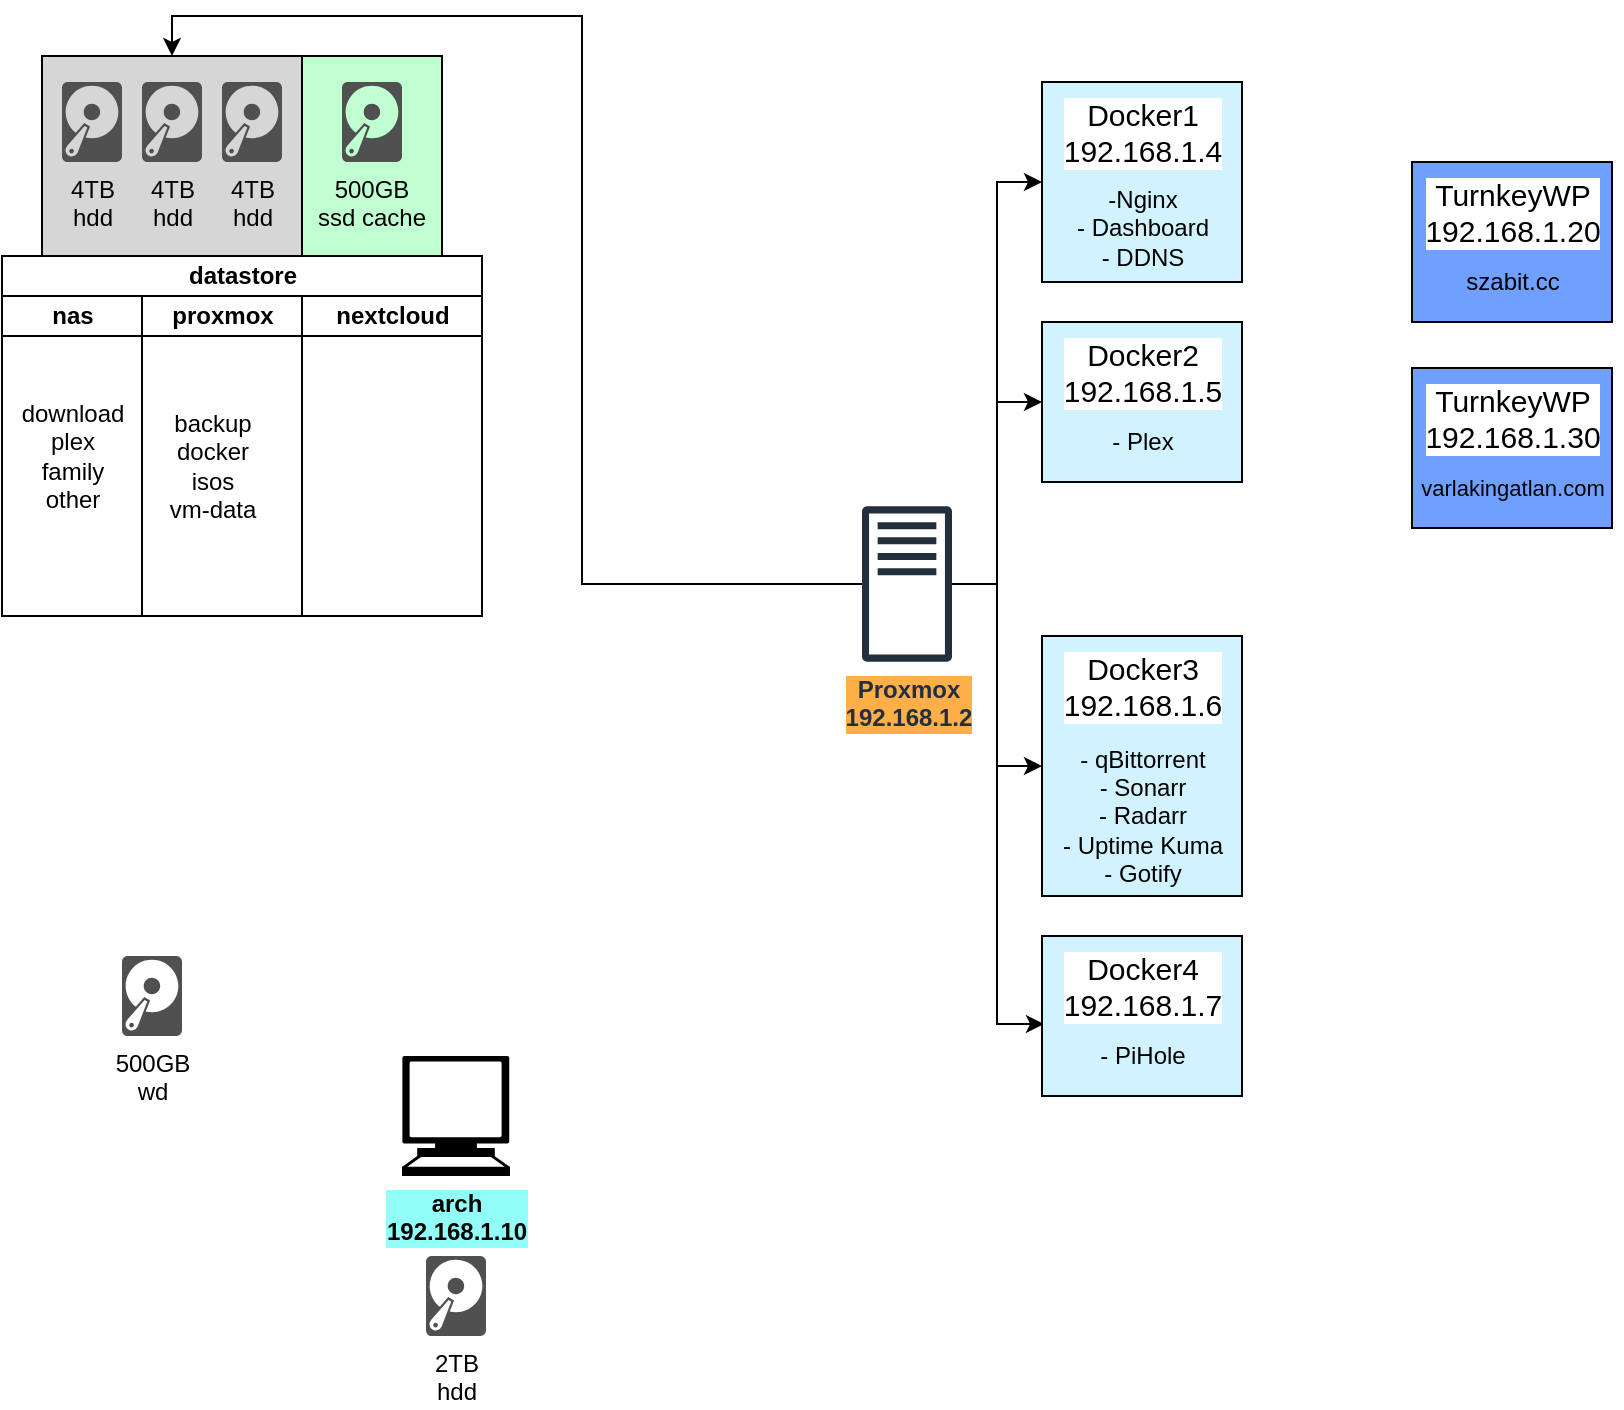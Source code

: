 <mxfile version="21.2.9" type="github">
  <diagram name="Page-1" id="GawN0sBzUaCXgQbSJTzt">
    <mxGraphModel dx="1434" dy="790" grid="1" gridSize="10" guides="1" tooltips="1" connect="1" arrows="1" fold="1" page="1" pageScale="1" pageWidth="1169" pageHeight="826" math="0" shadow="0">
      <root>
        <mxCell id="0" />
        <mxCell id="1" parent="0" />
        <mxCell id="Fs72LVVjV9bSrvQO9REc-51" value="" style="rounded=0;whiteSpace=wrap;html=1;fillColor=#BFFFD0;direction=east;" parent="1" vertex="1">
          <mxGeometry x="190" y="110" width="70" height="100" as="geometry" />
        </mxCell>
        <mxCell id="Fs72LVVjV9bSrvQO9REc-50" value="" style="rounded=0;whiteSpace=wrap;html=1;fillColor=#D6D6D6;direction=east;" parent="1" vertex="1">
          <mxGeometry x="60" y="110" width="130" height="100" as="geometry" />
        </mxCell>
        <mxCell id="Fs72LVVjV9bSrvQO9REc-40" style="edgeStyle=orthogonalEdgeStyle;rounded=0;orthogonalLoop=1;jettySize=auto;html=1;entryX=0;entryY=0.5;entryDx=0;entryDy=0;" parent="1" source="Fs72LVVjV9bSrvQO9REc-1" target="Fs72LVVjV9bSrvQO9REc-2" edge="1">
          <mxGeometry relative="1" as="geometry" />
        </mxCell>
        <mxCell id="Fs72LVVjV9bSrvQO9REc-41" style="edgeStyle=orthogonalEdgeStyle;rounded=0;orthogonalLoop=1;jettySize=auto;html=1;entryX=0;entryY=0.5;entryDx=0;entryDy=0;" parent="1" source="Fs72LVVjV9bSrvQO9REc-1" target="Fs72LVVjV9bSrvQO9REc-33" edge="1">
          <mxGeometry relative="1" as="geometry" />
        </mxCell>
        <mxCell id="Fs72LVVjV9bSrvQO9REc-47" style="edgeStyle=orthogonalEdgeStyle;rounded=0;orthogonalLoop=1;jettySize=auto;html=1;entryX=0;entryY=0.5;entryDx=0;entryDy=0;" parent="1" source="Fs72LVVjV9bSrvQO9REc-1" target="Fs72LVVjV9bSrvQO9REc-43" edge="1">
          <mxGeometry relative="1" as="geometry" />
        </mxCell>
        <mxCell id="Fs72LVVjV9bSrvQO9REc-64" style="edgeStyle=orthogonalEdgeStyle;rounded=0;orthogonalLoop=1;jettySize=auto;html=1;entryX=0.01;entryY=0.88;entryDx=0;entryDy=0;entryPerimeter=0;" parent="1" source="Fs72LVVjV9bSrvQO9REc-1" target="Fs72LVVjV9bSrvQO9REc-62" edge="1">
          <mxGeometry relative="1" as="geometry" />
        </mxCell>
        <mxCell id="Fs72LVVjV9bSrvQO9REc-71" style="edgeStyle=orthogonalEdgeStyle;rounded=0;orthogonalLoop=1;jettySize=auto;html=1;entryX=0.5;entryY=0;entryDx=0;entryDy=0;" parent="1" source="Fs72LVVjV9bSrvQO9REc-1" target="Fs72LVVjV9bSrvQO9REc-50" edge="1">
          <mxGeometry relative="1" as="geometry" />
        </mxCell>
        <mxCell id="Fs72LVVjV9bSrvQO9REc-1" value="&lt;div&gt;&lt;b&gt;Proxmox&lt;/b&gt;&lt;/div&gt;&lt;div&gt;&lt;b&gt;192.168.1.2&lt;/b&gt;&lt;/div&gt;" style="sketch=0;outlineConnect=0;fontColor=#232F3E;gradientColor=none;fillColor=#232F3D;strokeColor=none;dashed=0;verticalLabelPosition=bottom;verticalAlign=top;align=center;html=1;fontSize=12;fontStyle=0;aspect=fixed;pointerEvents=1;shape=mxgraph.aws4.traditional_server;labelBackgroundColor=#FFAF47;" parent="1" vertex="1">
          <mxGeometry x="470" y="335" width="45" height="78" as="geometry" />
        </mxCell>
        <mxCell id="Fs72LVVjV9bSrvQO9REc-2" value="&lt;div align=&quot;center&quot;&gt;&lt;br&gt;&lt;/div&gt;" style="whiteSpace=wrap;html=1;align=center;labelBackgroundColor=none;labelBorderColor=none;fillColor=#D1F3FF;direction=east;" parent="1" vertex="1">
          <mxGeometry x="560" y="123" width="100" height="100" as="geometry" />
        </mxCell>
        <mxCell id="Fs72LVVjV9bSrvQO9REc-4" value="&lt;div style=&quot;font-size: 15px;&quot;&gt;Docker1&lt;/div&gt;&lt;div style=&quot;font-size: 15px;&quot;&gt;192.168.1.4&lt;/div&gt;" style="text;html=1;align=center;verticalAlign=middle;resizable=0;points=[];autosize=1;strokeColor=none;fillColor=none;labelBackgroundColor=default;spacing=1;spacingLeft=0;spacingTop=0;labelPosition=center;verticalLabelPosition=middle;labelBorderColor=none;fontSize=15;horizontal=1;" parent="1" vertex="1">
          <mxGeometry x="560" y="123" width="100" height="50" as="geometry" />
        </mxCell>
        <mxCell id="Fs72LVVjV9bSrvQO9REc-9" value="&lt;div&gt;4TB&lt;/div&gt;&lt;div&gt;hdd&lt;br&gt;&lt;/div&gt;" style="sketch=0;pointerEvents=1;shadow=0;dashed=0;html=1;strokeColor=none;fillColor=#505050;labelPosition=center;verticalLabelPosition=bottom;verticalAlign=top;outlineConnect=0;align=center;shape=mxgraph.office.devices.hard_disk;direction=east;" parent="1" vertex="1">
          <mxGeometry x="70" y="123" width="30" height="40" as="geometry" />
        </mxCell>
        <mxCell id="Fs72LVVjV9bSrvQO9REc-11" value="&lt;div&gt;4TB&lt;/div&gt;&lt;div&gt;hdd&lt;br&gt;&lt;/div&gt;" style="sketch=0;pointerEvents=1;shadow=0;dashed=0;html=1;strokeColor=none;fillColor=#505050;labelPosition=center;verticalLabelPosition=bottom;verticalAlign=top;outlineConnect=0;align=center;shape=mxgraph.office.devices.hard_disk;direction=east;" parent="1" vertex="1">
          <mxGeometry x="110" y="123" width="30" height="40" as="geometry" />
        </mxCell>
        <mxCell id="Fs72LVVjV9bSrvQO9REc-12" value="&lt;div&gt;4TB&lt;/div&gt;&lt;div&gt;hdd&lt;/div&gt;" style="sketch=0;pointerEvents=1;shadow=0;dashed=0;html=1;strokeColor=none;fillColor=#505050;labelPosition=center;verticalLabelPosition=bottom;verticalAlign=top;outlineConnect=0;align=center;shape=mxgraph.office.devices.hard_disk;direction=east;" parent="1" vertex="1">
          <mxGeometry x="150" y="123" width="30" height="40" as="geometry" />
        </mxCell>
        <mxCell id="Fs72LVVjV9bSrvQO9REc-13" value="500GB&#xa;ssd cache" style="sketch=0;pointerEvents=1;shadow=0;dashed=0;strokeColor=none;fillColor=#505050;labelPosition=center;verticalLabelPosition=bottom;verticalAlign=top;outlineConnect=0;align=center;shape=mxgraph.office.devices.hard_disk;direction=east;" parent="1" vertex="1">
          <mxGeometry x="210" y="123" width="30" height="40" as="geometry" />
        </mxCell>
        <mxCell id="Fs72LVVjV9bSrvQO9REc-14" value="&lt;div&gt;500GB&lt;/div&gt;&lt;div&gt;wd&lt;br&gt;&lt;/div&gt;" style="sketch=0;pointerEvents=1;shadow=0;dashed=0;html=1;strokeColor=none;fillColor=#505050;labelPosition=center;verticalLabelPosition=bottom;verticalAlign=top;outlineConnect=0;align=center;shape=mxgraph.office.devices.hard_disk;" parent="1" vertex="1">
          <mxGeometry x="100" y="560" width="30" height="40" as="geometry" />
        </mxCell>
        <mxCell id="Fs72LVVjV9bSrvQO9REc-26" value="datastore" style="swimlane;childLayout=stackLayout;resizeParent=1;resizeParentMax=0;startSize=20;html=1;direction=east;" parent="1" vertex="1">
          <mxGeometry x="40" y="210" width="240" height="180" as="geometry" />
        </mxCell>
        <mxCell id="Fs72LVVjV9bSrvQO9REc-27" value="nas" style="swimlane;startSize=20;html=1;direction=east;" parent="Fs72LVVjV9bSrvQO9REc-26" vertex="1">
          <mxGeometry y="20" width="70" height="160" as="geometry" />
        </mxCell>
        <mxCell id="Fs72LVVjV9bSrvQO9REc-32" value="&lt;div&gt;download&lt;/div&gt;&lt;div&gt;plex&lt;/div&gt;&lt;div&gt;family&lt;/div&gt;&lt;div&gt;other&lt;br&gt;&lt;/div&gt;" style="text;html=1;align=center;verticalAlign=middle;resizable=0;points=[];autosize=1;strokeColor=none;fillColor=none;" parent="Fs72LVVjV9bSrvQO9REc-27" vertex="1">
          <mxGeometry x="-4.547e-13" y="45" width="70" height="70" as="geometry" />
        </mxCell>
        <mxCell id="Fs72LVVjV9bSrvQO9REc-28" value="proxmox" style="swimlane;startSize=20;html=1;direction=east;" parent="Fs72LVVjV9bSrvQO9REc-26" vertex="1">
          <mxGeometry x="70" y="20" width="80" height="160" as="geometry">
            <mxRectangle x="120" y="20" width="40" height="160" as="alternateBounds" />
          </mxGeometry>
        </mxCell>
        <mxCell id="Fs72LVVjV9bSrvQO9REc-31" value="&lt;div&gt;backup&lt;/div&gt;&lt;div&gt;docker&lt;/div&gt;&lt;div&gt;isos&lt;/div&gt;&lt;div&gt;vm-data&lt;br&gt;&lt;/div&gt;" style="text;html=1;align=center;verticalAlign=middle;resizable=0;points=[];autosize=1;strokeColor=none;fillColor=none;" parent="Fs72LVVjV9bSrvQO9REc-28" vertex="1">
          <mxGeometry x="-4.547e-13" y="50" width="70" height="70" as="geometry" />
        </mxCell>
        <mxCell id="Fs72LVVjV9bSrvQO9REc-29" value="nextcloud" style="swimlane;startSize=20;html=1;direction=east;" parent="Fs72LVVjV9bSrvQO9REc-26" vertex="1">
          <mxGeometry x="150" y="20" width="90" height="160" as="geometry">
            <mxRectangle x="240" y="20" width="40" height="160" as="alternateBounds" />
          </mxGeometry>
        </mxCell>
        <mxCell id="Fs72LVVjV9bSrvQO9REc-33" value="&lt;div align=&quot;center&quot;&gt;&lt;br&gt;&lt;/div&gt;" style="whiteSpace=wrap;html=1;align=center;labelBackgroundColor=none;labelBorderColor=none;fillColor=#D1F3FF;direction=east;" parent="1" vertex="1">
          <mxGeometry x="560" y="243" width="100" height="80" as="geometry" />
        </mxCell>
        <mxCell id="Fs72LVVjV9bSrvQO9REc-35" value="&lt;div style=&quot;font-size: 15px;&quot;&gt;Docker2&lt;/div&gt;&lt;div style=&quot;font-size: 15px;&quot;&gt;192.168.1.5&lt;/div&gt;" style="text;html=1;align=center;verticalAlign=middle;resizable=0;points=[];autosize=1;strokeColor=none;fillColor=none;labelBackgroundColor=default;spacing=1;spacingLeft=0;spacingTop=0;labelPosition=center;verticalLabelPosition=middle;labelBorderColor=none;fontSize=15;" parent="1" vertex="1">
          <mxGeometry x="560" y="243" width="100" height="50" as="geometry" />
        </mxCell>
        <mxCell id="Fs72LVVjV9bSrvQO9REc-36" value="&lt;div&gt;- Plex&lt;/div&gt;" style="text;align=center;verticalAlign=middle;resizable=0;points=[];autosize=1;strokeColor=none;fillColor=none;labelPosition=center;verticalLabelPosition=middle;spacing=0;html=1;" parent="1" vertex="1">
          <mxGeometry x="585" y="293" width="50" height="20" as="geometry" />
        </mxCell>
        <mxCell id="Fs72LVVjV9bSrvQO9REc-43" value="&lt;div align=&quot;center&quot;&gt;&lt;br&gt;&lt;/div&gt;" style="whiteSpace=wrap;html=1;align=center;labelBackgroundColor=none;labelBorderColor=none;fillColor=#D1F3FF;direction=east;" parent="1" vertex="1">
          <mxGeometry x="560" y="400" width="100" height="130" as="geometry" />
        </mxCell>
        <mxCell id="Fs72LVVjV9bSrvQO9REc-44" value="&lt;div style=&quot;font-size: 15px;&quot;&gt;Docker3&lt;/div&gt;&lt;div style=&quot;font-size: 15px;&quot;&gt;192.168.1.6&lt;/div&gt;" style="text;html=1;align=center;verticalAlign=middle;resizable=0;points=[];autosize=1;strokeColor=none;fillColor=none;labelBackgroundColor=default;spacing=1;spacingLeft=0;spacingTop=0;labelPosition=center;verticalLabelPosition=middle;labelBorderColor=none;fontSize=15;" parent="1" vertex="1">
          <mxGeometry x="560" y="400" width="100" height="50" as="geometry" />
        </mxCell>
        <mxCell id="Fs72LVVjV9bSrvQO9REc-45" value="&lt;div&gt;- qBittorrent&lt;/div&gt;&lt;div&gt;- Sonarr&lt;/div&gt;&lt;div&gt;- Radarr&lt;/div&gt;&lt;div&gt;&lt;div&gt;- Uptime Kuma&lt;/div&gt;&lt;div&gt;- Gotify&lt;/div&gt;&lt;/div&gt;" style="text;align=center;verticalAlign=middle;resizable=0;points=[];autosize=1;strokeColor=none;fillColor=none;labelPosition=center;verticalLabelPosition=middle;spacing=0;html=1;" parent="1" vertex="1">
          <mxGeometry x="560" y="450" width="100" height="80" as="geometry" />
        </mxCell>
        <mxCell id="Fs72LVVjV9bSrvQO9REc-46" value="&lt;div&gt;&lt;b&gt;arch&lt;/b&gt;&lt;/div&gt;&lt;div&gt;&lt;b&gt;192.168.1.10&lt;br&gt;&lt;/b&gt;&lt;/div&gt;" style="shape=mxgraph.signs.tech.computer;html=1;pointerEvents=1;fillColor=#000000;strokeColor=none;verticalLabelPosition=bottom;verticalAlign=top;align=center;labelBackgroundColor=#91FFF8;" parent="1" vertex="1">
          <mxGeometry x="240" y="610" width="54" height="60" as="geometry" />
        </mxCell>
        <mxCell id="Fs72LVVjV9bSrvQO9REc-48" value="&lt;div&gt;2TB&lt;/div&gt;&lt;div&gt;hdd&lt;br&gt;&lt;/div&gt;" style="sketch=0;pointerEvents=1;shadow=0;dashed=0;html=1;strokeColor=none;fillColor=#505050;labelPosition=center;verticalLabelPosition=bottom;verticalAlign=top;outlineConnect=0;align=center;shape=mxgraph.office.devices.hard_disk;" parent="1" vertex="1">
          <mxGeometry x="252" y="710" width="30" height="40" as="geometry" />
        </mxCell>
        <mxCell id="Fs72LVVjV9bSrvQO9REc-53" value="" style="rounded=0;whiteSpace=wrap;html=1;labelBackgroundColor=none;fillColor=#70A0FF;" parent="1" vertex="1">
          <mxGeometry x="745" y="163" width="100" height="80" as="geometry" />
        </mxCell>
        <mxCell id="Fs72LVVjV9bSrvQO9REc-59" value="&lt;div&gt;-Nginx&lt;/div&gt;&lt;div&gt;- Dashboard&lt;/div&gt;&lt;div&gt;- DDNS&lt;br&gt;&lt;/div&gt;" style="text;html=1;align=center;verticalAlign=middle;resizable=0;points=[];autosize=1;strokeColor=none;fillColor=none;" parent="1" vertex="1">
          <mxGeometry x="565" y="166" width="90" height="60" as="geometry" />
        </mxCell>
        <mxCell id="Fs72LVVjV9bSrvQO9REc-61" value="&lt;div align=&quot;center&quot;&gt;&lt;br&gt;&lt;/div&gt;" style="whiteSpace=wrap;html=1;align=center;labelBackgroundColor=none;labelBorderColor=none;fillColor=#D1F3FF;direction=east;" parent="1" vertex="1">
          <mxGeometry x="560" y="550" width="100" height="80" as="geometry" />
        </mxCell>
        <mxCell id="Fs72LVVjV9bSrvQO9REc-62" value="&lt;div style=&quot;font-size: 15px;&quot;&gt;Docker4&lt;/div&gt;&lt;div style=&quot;font-size: 15px;&quot;&gt;192.168.1.7&lt;/div&gt;" style="text;html=1;align=center;verticalAlign=middle;resizable=0;points=[];autosize=1;strokeColor=none;fillColor=none;labelBackgroundColor=default;spacing=1;spacingLeft=0;spacingTop=0;labelPosition=center;verticalLabelPosition=middle;labelBorderColor=none;fontSize=15;" parent="1" vertex="1">
          <mxGeometry x="560" y="550" width="100" height="50" as="geometry" />
        </mxCell>
        <mxCell id="Fs72LVVjV9bSrvQO9REc-63" value="- PiHole" style="text;align=center;verticalAlign=middle;resizable=0;points=[];autosize=1;strokeColor=none;fillColor=none;labelPosition=center;verticalLabelPosition=middle;spacing=0;html=1;" parent="1" vertex="1">
          <mxGeometry x="580" y="600" width="60" height="20" as="geometry" />
        </mxCell>
        <mxCell id="Fs72LVVjV9bSrvQO9REc-65" value="&lt;div style=&quot;font-size: 15px;&quot;&gt;TurnkeyWP&lt;br&gt;&lt;/div&gt;&lt;div style=&quot;font-size: 15px;&quot;&gt;192.168.1.20&lt;/div&gt;" style="text;html=1;align=center;verticalAlign=middle;resizable=0;points=[];autosize=1;strokeColor=none;fillColor=none;labelBackgroundColor=default;spacing=1;spacingLeft=0;spacingTop=0;labelPosition=center;verticalLabelPosition=middle;labelBorderColor=none;fontSize=15;horizontal=1;" parent="1" vertex="1">
          <mxGeometry x="740" y="163" width="110" height="50" as="geometry" />
        </mxCell>
        <mxCell id="Fs72LVVjV9bSrvQO9REc-66" value="szabit.cc" style="text;align=center;verticalAlign=middle;resizable=0;points=[];autosize=1;strokeColor=none;fillColor=none;labelPosition=center;verticalLabelPosition=middle;spacing=0;html=1;" parent="1" vertex="1">
          <mxGeometry x="760" y="213" width="70" height="20" as="geometry" />
        </mxCell>
        <mxCell id="oi91a-Q31b0Rs58D0kch-1" value="" style="rounded=0;whiteSpace=wrap;html=1;labelBackgroundColor=none;fillColor=#70A0FF;" vertex="1" parent="1">
          <mxGeometry x="745" y="266" width="100" height="80" as="geometry" />
        </mxCell>
        <mxCell id="oi91a-Q31b0Rs58D0kch-2" value="&lt;div style=&quot;font-size: 15px;&quot;&gt;TurnkeyWP&lt;br&gt;&lt;/div&gt;&lt;div style=&quot;font-size: 15px;&quot;&gt;192.168.1.30&lt;/div&gt;" style="text;html=1;align=center;verticalAlign=middle;resizable=0;points=[];autosize=1;strokeColor=none;fillColor=none;labelBackgroundColor=default;spacing=1;spacingLeft=0;spacingTop=0;labelPosition=center;verticalLabelPosition=middle;labelBorderColor=none;fontSize=15;horizontal=1;" vertex="1" parent="1">
          <mxGeometry x="740" y="266" width="110" height="50" as="geometry" />
        </mxCell>
        <mxCell id="oi91a-Q31b0Rs58D0kch-3" value="varlakingatlan.com" style="text;align=center;verticalAlign=middle;resizable=0;points=[];autosize=1;strokeColor=none;fillColor=none;labelPosition=center;verticalLabelPosition=middle;spacing=0;html=1;fontSize=11;" vertex="1" parent="1">
          <mxGeometry x="740" y="316" width="110" height="20" as="geometry" />
        </mxCell>
      </root>
    </mxGraphModel>
  </diagram>
</mxfile>

